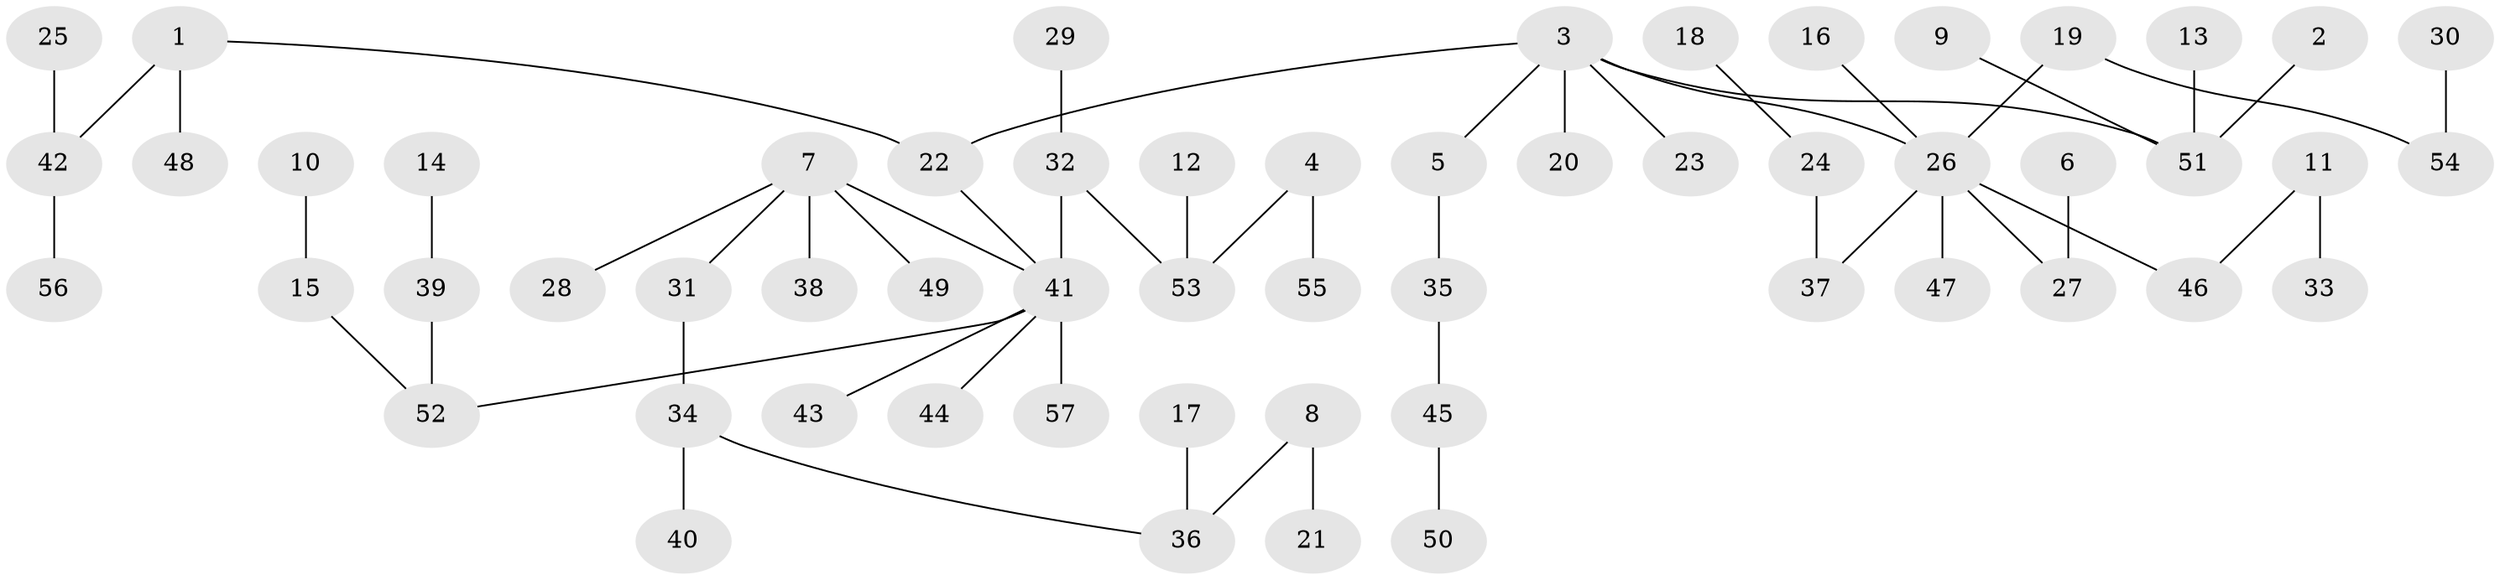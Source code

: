 // original degree distribution, {5: 0.028368794326241134, 7: 0.0070921985815602835, 8: 0.014184397163120567, 2: 0.28368794326241137, 4: 0.06382978723404255, 3: 0.1276595744680851, 1: 0.475177304964539}
// Generated by graph-tools (version 1.1) at 2025/37/03/04/25 23:37:16]
// undirected, 57 vertices, 56 edges
graph export_dot {
  node [color=gray90,style=filled];
  1;
  2;
  3;
  4;
  5;
  6;
  7;
  8;
  9;
  10;
  11;
  12;
  13;
  14;
  15;
  16;
  17;
  18;
  19;
  20;
  21;
  22;
  23;
  24;
  25;
  26;
  27;
  28;
  29;
  30;
  31;
  32;
  33;
  34;
  35;
  36;
  37;
  38;
  39;
  40;
  41;
  42;
  43;
  44;
  45;
  46;
  47;
  48;
  49;
  50;
  51;
  52;
  53;
  54;
  55;
  56;
  57;
  1 -- 22 [weight=1.0];
  1 -- 42 [weight=1.0];
  1 -- 48 [weight=1.0];
  2 -- 51 [weight=1.0];
  3 -- 5 [weight=1.0];
  3 -- 20 [weight=1.0];
  3 -- 22 [weight=1.0];
  3 -- 23 [weight=1.0];
  3 -- 26 [weight=1.0];
  3 -- 51 [weight=1.0];
  4 -- 53 [weight=1.0];
  4 -- 55 [weight=1.0];
  5 -- 35 [weight=1.0];
  6 -- 27 [weight=1.0];
  7 -- 28 [weight=1.0];
  7 -- 31 [weight=1.0];
  7 -- 38 [weight=1.0];
  7 -- 41 [weight=1.0];
  7 -- 49 [weight=1.0];
  8 -- 21 [weight=1.0];
  8 -- 36 [weight=1.0];
  9 -- 51 [weight=1.0];
  10 -- 15 [weight=1.0];
  11 -- 33 [weight=1.0];
  11 -- 46 [weight=1.0];
  12 -- 53 [weight=1.0];
  13 -- 51 [weight=1.0];
  14 -- 39 [weight=1.0];
  15 -- 52 [weight=1.0];
  16 -- 26 [weight=1.0];
  17 -- 36 [weight=1.0];
  18 -- 24 [weight=1.0];
  19 -- 26 [weight=1.0];
  19 -- 54 [weight=1.0];
  22 -- 41 [weight=1.0];
  24 -- 37 [weight=1.0];
  25 -- 42 [weight=1.0];
  26 -- 27 [weight=1.0];
  26 -- 37 [weight=1.0];
  26 -- 46 [weight=1.0];
  26 -- 47 [weight=1.0];
  29 -- 32 [weight=1.0];
  30 -- 54 [weight=1.0];
  31 -- 34 [weight=1.0];
  32 -- 41 [weight=1.0];
  32 -- 53 [weight=1.0];
  34 -- 36 [weight=1.0];
  34 -- 40 [weight=1.0];
  35 -- 45 [weight=1.0];
  39 -- 52 [weight=1.0];
  41 -- 43 [weight=1.0];
  41 -- 44 [weight=1.0];
  41 -- 52 [weight=1.0];
  41 -- 57 [weight=1.0];
  42 -- 56 [weight=1.0];
  45 -- 50 [weight=1.0];
}
